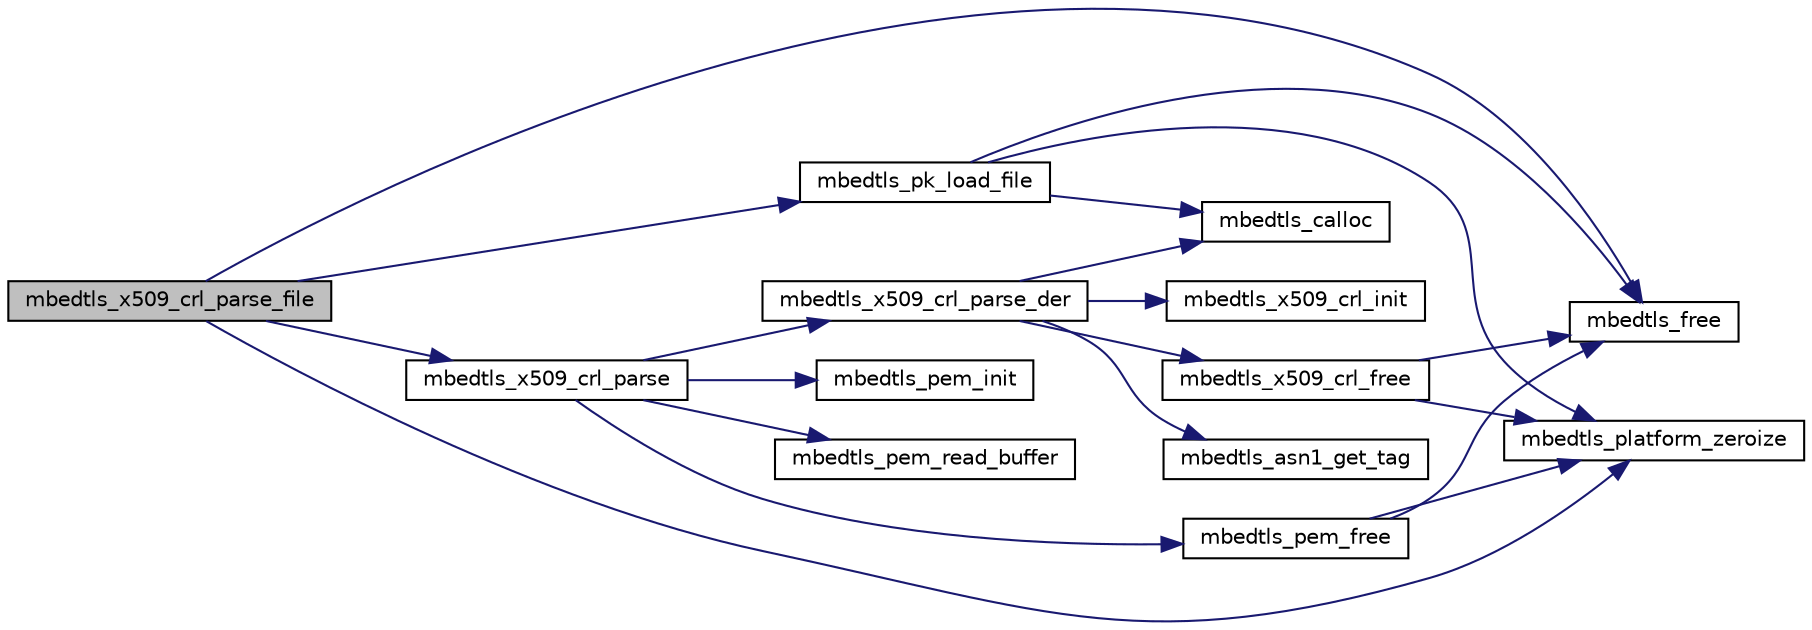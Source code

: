 digraph "mbedtls_x509_crl_parse_file"
{
 // LATEX_PDF_SIZE
  edge [fontname="Helvetica",fontsize="10",labelfontname="Helvetica",labelfontsize="10"];
  node [fontname="Helvetica",fontsize="10",shape=record];
  rankdir="LR";
  Node1 [label="mbedtls_x509_crl_parse_file",height=0.2,width=0.4,color="black", fillcolor="grey75", style="filled", fontcolor="black",tooltip="Load one or more CRLs and append them to the chained list."];
  Node1 -> Node2 [color="midnightblue",fontsize="10",style="solid",fontname="Helvetica"];
  Node2 [label="mbedtls_free",height=0.2,width=0.4,color="black", fillcolor="white", style="filled",URL="$dc/d3f/platform_8c.html#a5aeffbc9179142d77ef35d3266d5fc4d",tooltip=" "];
  Node1 -> Node3 [color="midnightblue",fontsize="10",style="solid",fontname="Helvetica"];
  Node3 [label="mbedtls_pk_load_file",height=0.2,width=0.4,color="black", fillcolor="white", style="filled",URL="$d1/dd6/pk_8h.html#a769bf6ab8da6168d83652b59f3d25802",tooltip=" "];
  Node3 -> Node4 [color="midnightblue",fontsize="10",style="solid",fontname="Helvetica"];
  Node4 [label="mbedtls_calloc",height=0.2,width=0.4,color="black", fillcolor="white", style="filled",URL="$dc/d3f/platform_8c.html#a065dcb25fe2c4492a910bec761400ebe",tooltip=" "];
  Node3 -> Node2 [color="midnightblue",fontsize="10",style="solid",fontname="Helvetica"];
  Node3 -> Node5 [color="midnightblue",fontsize="10",style="solid",fontname="Helvetica"];
  Node5 [label="mbedtls_platform_zeroize",height=0.2,width=0.4,color="black", fillcolor="white", style="filled",URL="$dd/dde/platform__util_8c.html#aa4e36b2c1c58d8ad89e1e11b6ebea2d9",tooltip="Securely zeroize a buffer."];
  Node1 -> Node5 [color="midnightblue",fontsize="10",style="solid",fontname="Helvetica"];
  Node1 -> Node6 [color="midnightblue",fontsize="10",style="solid",fontname="Helvetica"];
  Node6 [label="mbedtls_x509_crl_parse",height=0.2,width=0.4,color="black", fillcolor="white", style="filled",URL="$da/dc4/group__x509__module.html#gadfce4fc5f5af62e371695e74c5b67d70",tooltip="Parse one or more CRLs and append them to the chained list."];
  Node6 -> Node7 [color="midnightblue",fontsize="10",style="solid",fontname="Helvetica"];
  Node7 [label="mbedtls_pem_free",height=0.2,width=0.4,color="black", fillcolor="white", style="filled",URL="$d5/d32/pem_8c.html#a84ba36e8321d38064d78f29a97d7014c",tooltip="PEM context memory freeing."];
  Node7 -> Node2 [color="midnightblue",fontsize="10",style="solid",fontname="Helvetica"];
  Node7 -> Node5 [color="midnightblue",fontsize="10",style="solid",fontname="Helvetica"];
  Node6 -> Node8 [color="midnightblue",fontsize="10",style="solid",fontname="Helvetica"];
  Node8 [label="mbedtls_pem_init",height=0.2,width=0.4,color="black", fillcolor="white", style="filled",URL="$d5/d32/pem_8c.html#a0421a5ec66a7efca0b6868ae72551d47",tooltip="PEM context setup."];
  Node6 -> Node9 [color="midnightblue",fontsize="10",style="solid",fontname="Helvetica"];
  Node9 [label="mbedtls_pem_read_buffer",height=0.2,width=0.4,color="black", fillcolor="white", style="filled",URL="$d5/d32/pem_8c.html#a4ba4a0490a5edf5ca2055b8385863c39",tooltip="Read a buffer for PEM information and store the resulting data into the specified context buffers."];
  Node6 -> Node10 [color="midnightblue",fontsize="10",style="solid",fontname="Helvetica"];
  Node10 [label="mbedtls_x509_crl_parse_der",height=0.2,width=0.4,color="black", fillcolor="white", style="filled",URL="$da/dc4/group__x509__module.html#ga29ab5f1216a727b334ee26cce9f5d4b5",tooltip="Parse a DER-encoded CRL and append it to the chained list."];
  Node10 -> Node11 [color="midnightblue",fontsize="10",style="solid",fontname="Helvetica"];
  Node11 [label="mbedtls_asn1_get_tag",height=0.2,width=0.4,color="black", fillcolor="white", style="filled",URL="$d7/d01/group__asn1__module.html#gae8d7dd42a3b99b61d2ef60bc0c2eaf0d",tooltip="Get the tag and length of the tag. Check for the requested tag. Updates the pointer to immediately be..."];
  Node10 -> Node4 [color="midnightblue",fontsize="10",style="solid",fontname="Helvetica"];
  Node10 -> Node12 [color="midnightblue",fontsize="10",style="solid",fontname="Helvetica"];
  Node12 [label="mbedtls_x509_crl_free",height=0.2,width=0.4,color="black", fillcolor="white", style="filled",URL="$da/dc4/group__x509__module.html#gaeb19c3326889f9e493fbd605c1113b96",tooltip="Unallocate all CRL data."];
  Node12 -> Node2 [color="midnightblue",fontsize="10",style="solid",fontname="Helvetica"];
  Node12 -> Node5 [color="midnightblue",fontsize="10",style="solid",fontname="Helvetica"];
  Node10 -> Node13 [color="midnightblue",fontsize="10",style="solid",fontname="Helvetica"];
  Node13 [label="mbedtls_x509_crl_init",height=0.2,width=0.4,color="black", fillcolor="white", style="filled",URL="$da/dc4/group__x509__module.html#ga8513a192e281217802837571da98e218",tooltip="Initialize a CRL (chain)"];
}
